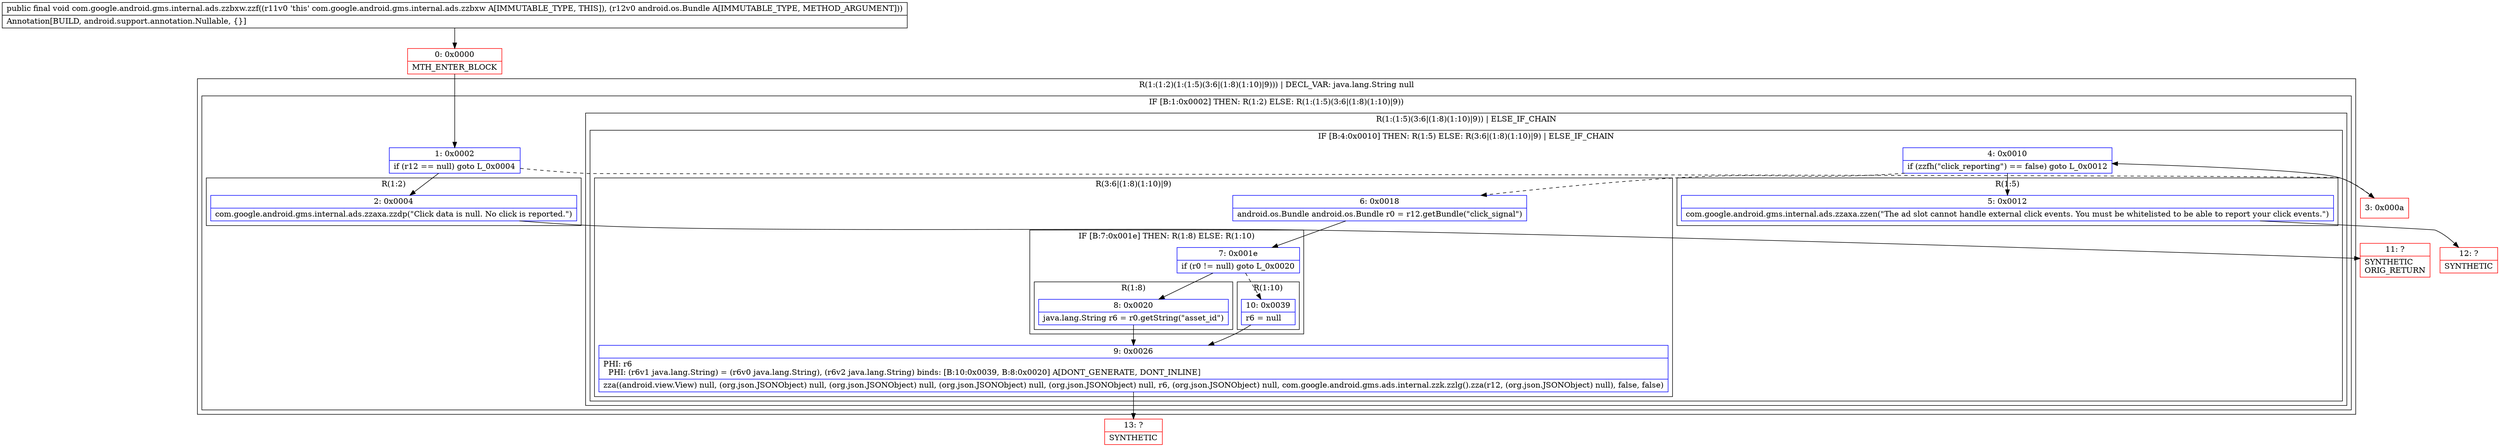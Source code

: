 digraph "CFG forcom.google.android.gms.internal.ads.zzbxw.zzf(Landroid\/os\/Bundle;)V" {
subgraph cluster_Region_343971413 {
label = "R(1:(1:2)(1:(1:5)(3:6|(1:8)(1:10)|9))) | DECL_VAR: java.lang.String null\l";
node [shape=record,color=blue];
subgraph cluster_IfRegion_1560736852 {
label = "IF [B:1:0x0002] THEN: R(1:2) ELSE: R(1:(1:5)(3:6|(1:8)(1:10)|9))";
node [shape=record,color=blue];
Node_1 [shape=record,label="{1\:\ 0x0002|if (r12 == null) goto L_0x0004\l}"];
subgraph cluster_Region_428908585 {
label = "R(1:2)";
node [shape=record,color=blue];
Node_2 [shape=record,label="{2\:\ 0x0004|com.google.android.gms.internal.ads.zzaxa.zzdp(\"Click data is null. No click is reported.\")\l}"];
}
subgraph cluster_Region_1367765495 {
label = "R(1:(1:5)(3:6|(1:8)(1:10)|9)) | ELSE_IF_CHAIN\l";
node [shape=record,color=blue];
subgraph cluster_IfRegion_1101297580 {
label = "IF [B:4:0x0010] THEN: R(1:5) ELSE: R(3:6|(1:8)(1:10)|9) | ELSE_IF_CHAIN\l";
node [shape=record,color=blue];
Node_4 [shape=record,label="{4\:\ 0x0010|if (zzfh(\"click_reporting\") == false) goto L_0x0012\l}"];
subgraph cluster_Region_728403864 {
label = "R(1:5)";
node [shape=record,color=blue];
Node_5 [shape=record,label="{5\:\ 0x0012|com.google.android.gms.internal.ads.zzaxa.zzen(\"The ad slot cannot handle external click events. You must be whitelisted to be able to report your click events.\")\l}"];
}
subgraph cluster_Region_1188124019 {
label = "R(3:6|(1:8)(1:10)|9)";
node [shape=record,color=blue];
Node_6 [shape=record,label="{6\:\ 0x0018|android.os.Bundle android.os.Bundle r0 = r12.getBundle(\"click_signal\")\l}"];
subgraph cluster_IfRegion_1375505023 {
label = "IF [B:7:0x001e] THEN: R(1:8) ELSE: R(1:10)";
node [shape=record,color=blue];
Node_7 [shape=record,label="{7\:\ 0x001e|if (r0 != null) goto L_0x0020\l}"];
subgraph cluster_Region_1157633223 {
label = "R(1:8)";
node [shape=record,color=blue];
Node_8 [shape=record,label="{8\:\ 0x0020|java.lang.String r6 = r0.getString(\"asset_id\")\l}"];
}
subgraph cluster_Region_113159387 {
label = "R(1:10)";
node [shape=record,color=blue];
Node_10 [shape=record,label="{10\:\ 0x0039|r6 = null\l}"];
}
}
Node_9 [shape=record,label="{9\:\ 0x0026|PHI: r6 \l  PHI: (r6v1 java.lang.String) = (r6v0 java.lang.String), (r6v2 java.lang.String) binds: [B:10:0x0039, B:8:0x0020] A[DONT_GENERATE, DONT_INLINE]\l|zza((android.view.View) null, (org.json.JSONObject) null, (org.json.JSONObject) null, (org.json.JSONObject) null, (org.json.JSONObject) null, r6, (org.json.JSONObject) null, com.google.android.gms.ads.internal.zzk.zzlg().zza(r12, (org.json.JSONObject) null), false, false)\l}"];
}
}
}
}
}
Node_0 [shape=record,color=red,label="{0\:\ 0x0000|MTH_ENTER_BLOCK\l}"];
Node_3 [shape=record,color=red,label="{3\:\ 0x000a}"];
Node_11 [shape=record,color=red,label="{11\:\ ?|SYNTHETIC\lORIG_RETURN\l}"];
Node_12 [shape=record,color=red,label="{12\:\ ?|SYNTHETIC\l}"];
Node_13 [shape=record,color=red,label="{13\:\ ?|SYNTHETIC\l}"];
MethodNode[shape=record,label="{public final void com.google.android.gms.internal.ads.zzbxw.zzf((r11v0 'this' com.google.android.gms.internal.ads.zzbxw A[IMMUTABLE_TYPE, THIS]), (r12v0 android.os.Bundle A[IMMUTABLE_TYPE, METHOD_ARGUMENT]))  | Annotation[BUILD, android.support.annotation.Nullable, \{\}]\l}"];
MethodNode -> Node_0;
Node_1 -> Node_2;
Node_1 -> Node_3[style=dashed];
Node_2 -> Node_11;
Node_4 -> Node_5;
Node_4 -> Node_6[style=dashed];
Node_5 -> Node_12;
Node_6 -> Node_7;
Node_7 -> Node_8;
Node_7 -> Node_10[style=dashed];
Node_8 -> Node_9;
Node_10 -> Node_9;
Node_9 -> Node_13;
Node_0 -> Node_1;
Node_3 -> Node_4;
}

